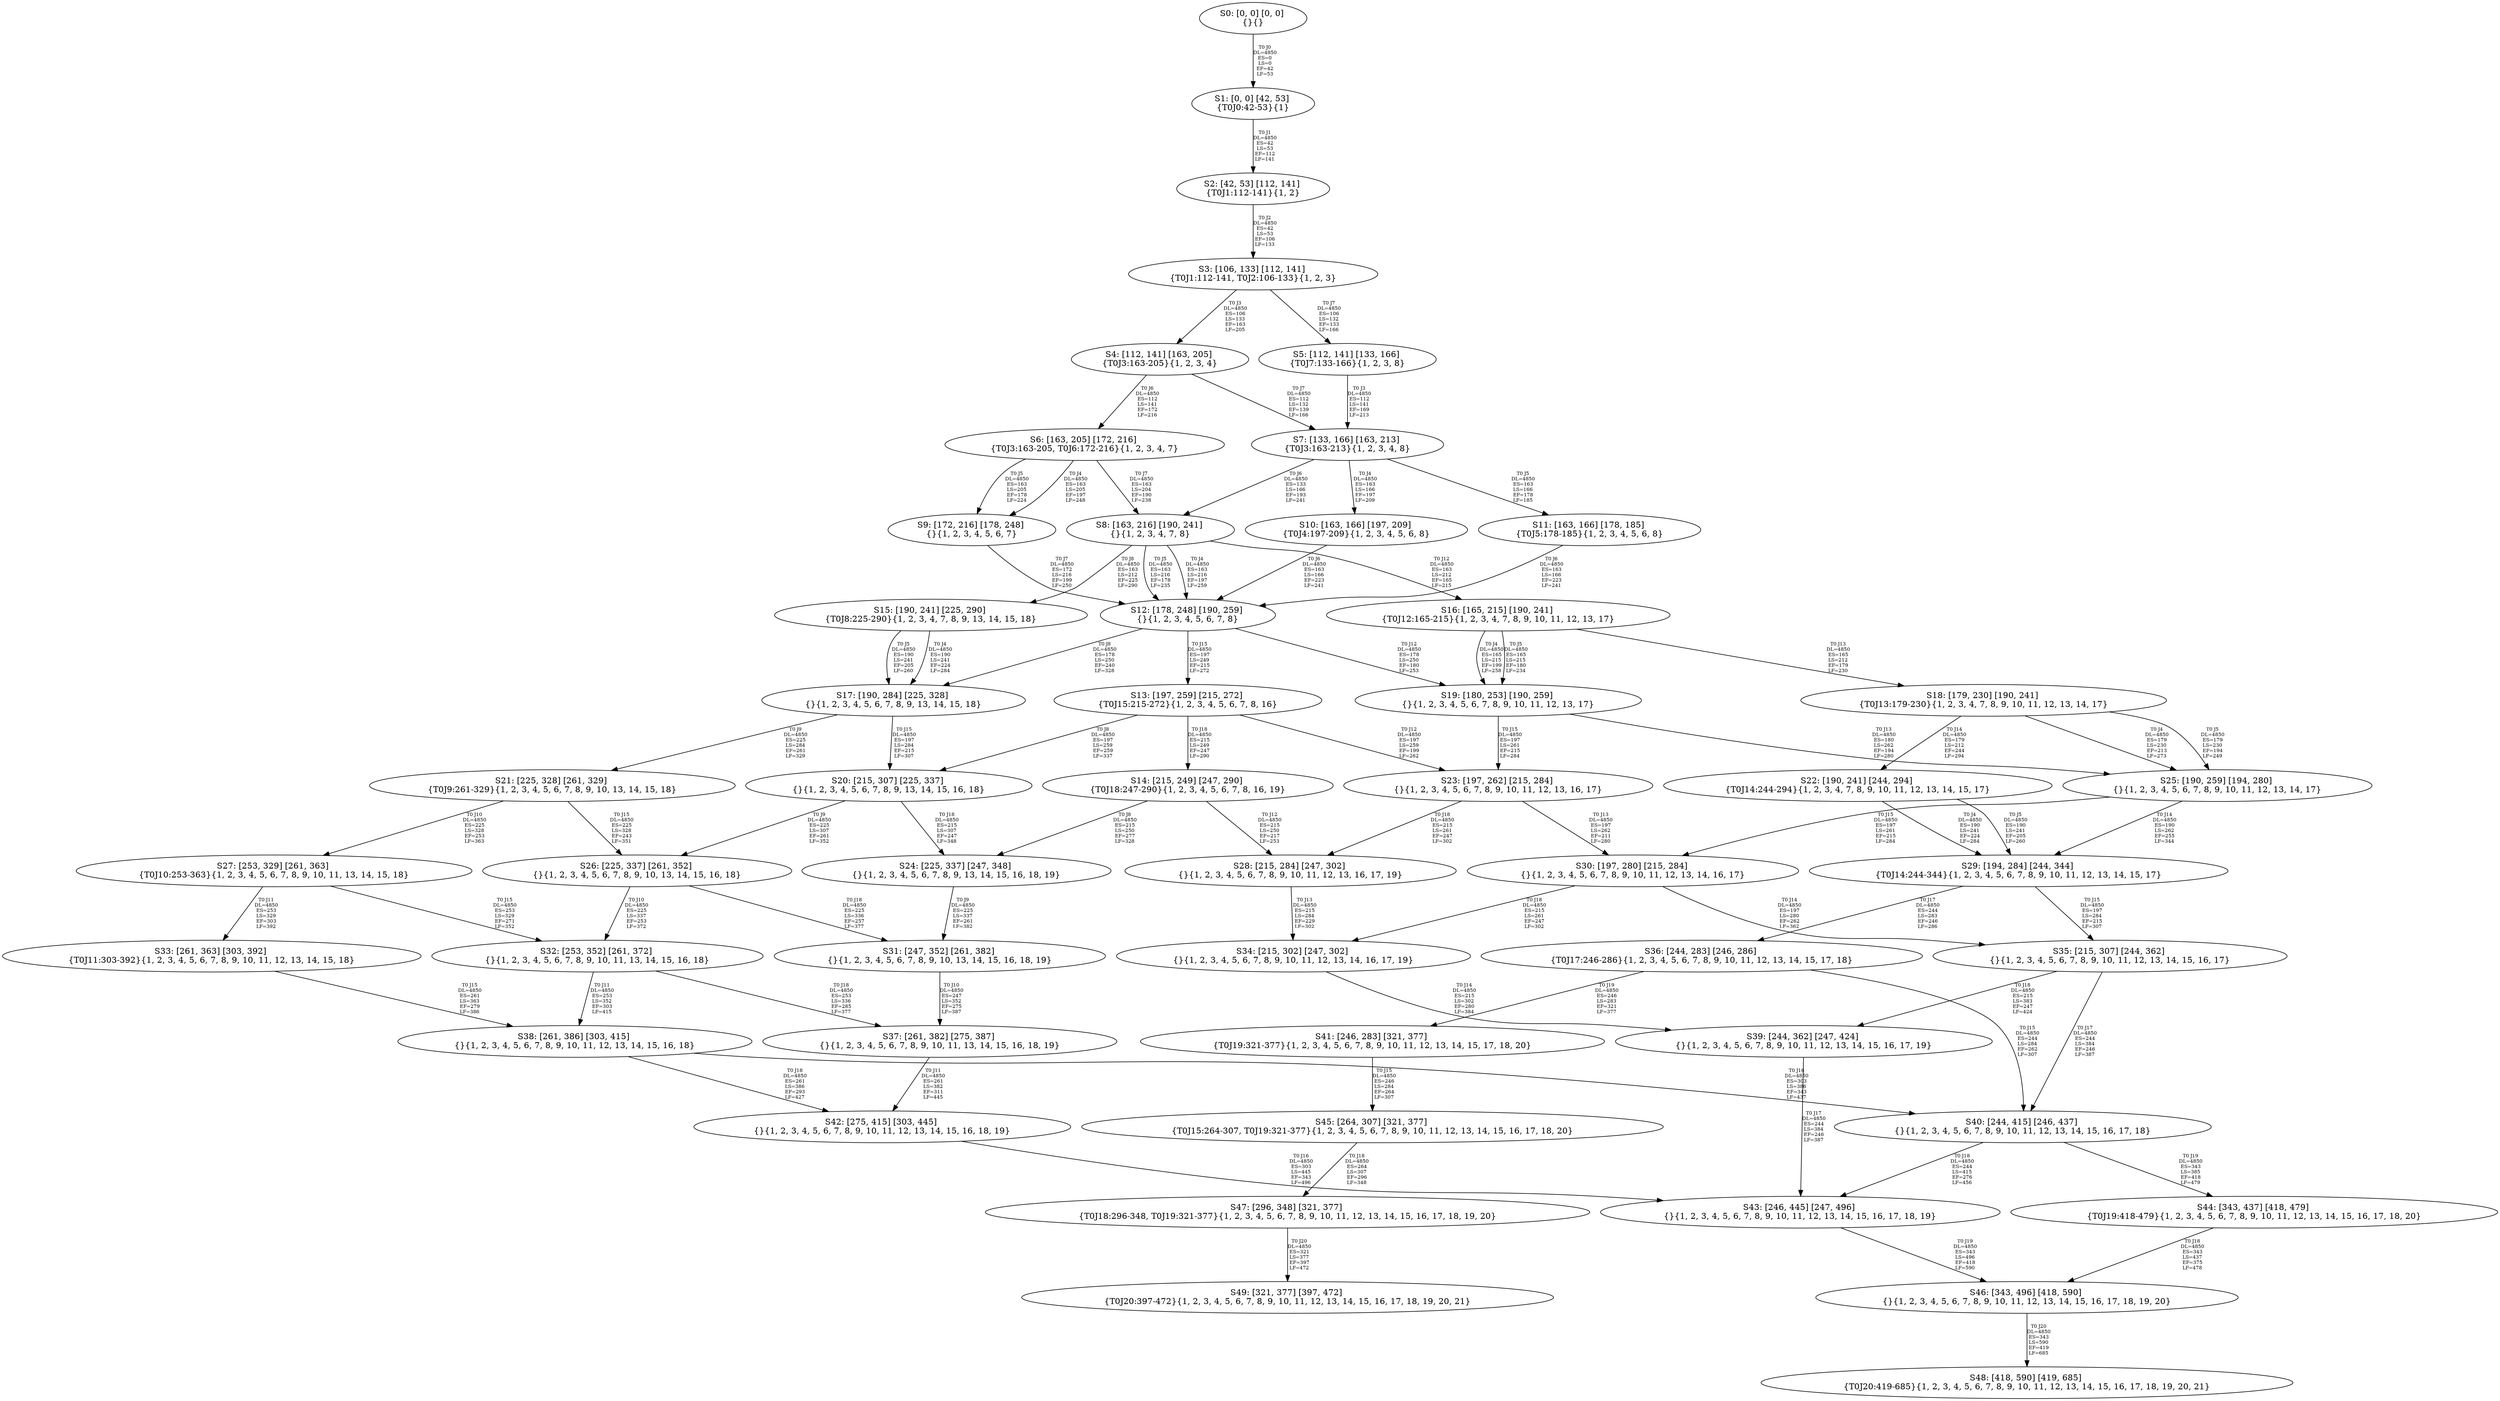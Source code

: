 digraph {
	S0[label="S0: [0, 0] [0, 0] \n{}{}"];
	S1[label="S1: [0, 0] [42, 53] \n{T0J0:42-53}{1}"];
	S2[label="S2: [42, 53] [112, 141] \n{T0J1:112-141}{1, 2}"];
	S3[label="S3: [106, 133] [112, 141] \n{T0J1:112-141, T0J2:106-133}{1, 2, 3}"];
	S4[label="S4: [112, 141] [163, 205] \n{T0J3:163-205}{1, 2, 3, 4}"];
	S5[label="S5: [112, 141] [133, 166] \n{T0J7:133-166}{1, 2, 3, 8}"];
	S6[label="S6: [163, 205] [172, 216] \n{T0J3:163-205, T0J6:172-216}{1, 2, 3, 4, 7}"];
	S7[label="S7: [133, 166] [163, 213] \n{T0J3:163-213}{1, 2, 3, 4, 8}"];
	S8[label="S8: [163, 216] [190, 241] \n{}{1, 2, 3, 4, 7, 8}"];
	S9[label="S9: [172, 216] [178, 248] \n{}{1, 2, 3, 4, 5, 6, 7}"];
	S10[label="S10: [163, 166] [197, 209] \n{T0J4:197-209}{1, 2, 3, 4, 5, 6, 8}"];
	S11[label="S11: [163, 166] [178, 185] \n{T0J5:178-185}{1, 2, 3, 4, 5, 6, 8}"];
	S12[label="S12: [178, 248] [190, 259] \n{}{1, 2, 3, 4, 5, 6, 7, 8}"];
	S13[label="S13: [197, 259] [215, 272] \n{T0J15:215-272}{1, 2, 3, 4, 5, 6, 7, 8, 16}"];
	S14[label="S14: [215, 249] [247, 290] \n{T0J18:247-290}{1, 2, 3, 4, 5, 6, 7, 8, 16, 19}"];
	S15[label="S15: [190, 241] [225, 290] \n{T0J8:225-290}{1, 2, 3, 4, 7, 8, 9, 13, 14, 15, 18}"];
	S16[label="S16: [165, 215] [190, 241] \n{T0J12:165-215}{1, 2, 3, 4, 7, 8, 9, 10, 11, 12, 13, 17}"];
	S17[label="S17: [190, 284] [225, 328] \n{}{1, 2, 3, 4, 5, 6, 7, 8, 9, 13, 14, 15, 18}"];
	S18[label="S18: [179, 230] [190, 241] \n{T0J13:179-230}{1, 2, 3, 4, 7, 8, 9, 10, 11, 12, 13, 14, 17}"];
	S19[label="S19: [180, 253] [190, 259] \n{}{1, 2, 3, 4, 5, 6, 7, 8, 9, 10, 11, 12, 13, 17}"];
	S20[label="S20: [215, 307] [225, 337] \n{}{1, 2, 3, 4, 5, 6, 7, 8, 9, 13, 14, 15, 16, 18}"];
	S21[label="S21: [225, 328] [261, 329] \n{T0J9:261-329}{1, 2, 3, 4, 5, 6, 7, 8, 9, 10, 13, 14, 15, 18}"];
	S22[label="S22: [190, 241] [244, 294] \n{T0J14:244-294}{1, 2, 3, 4, 7, 8, 9, 10, 11, 12, 13, 14, 15, 17}"];
	S23[label="S23: [197, 262] [215, 284] \n{}{1, 2, 3, 4, 5, 6, 7, 8, 9, 10, 11, 12, 13, 16, 17}"];
	S24[label="S24: [225, 337] [247, 348] \n{}{1, 2, 3, 4, 5, 6, 7, 8, 9, 13, 14, 15, 16, 18, 19}"];
	S25[label="S25: [190, 259] [194, 280] \n{}{1, 2, 3, 4, 5, 6, 7, 8, 9, 10, 11, 12, 13, 14, 17}"];
	S26[label="S26: [225, 337] [261, 352] \n{}{1, 2, 3, 4, 5, 6, 7, 8, 9, 10, 13, 14, 15, 16, 18}"];
	S27[label="S27: [253, 329] [261, 363] \n{T0J10:253-363}{1, 2, 3, 4, 5, 6, 7, 8, 9, 10, 11, 13, 14, 15, 18}"];
	S28[label="S28: [215, 284] [247, 302] \n{}{1, 2, 3, 4, 5, 6, 7, 8, 9, 10, 11, 12, 13, 16, 17, 19}"];
	S29[label="S29: [194, 284] [244, 344] \n{T0J14:244-344}{1, 2, 3, 4, 5, 6, 7, 8, 9, 10, 11, 12, 13, 14, 15, 17}"];
	S30[label="S30: [197, 280] [215, 284] \n{}{1, 2, 3, 4, 5, 6, 7, 8, 9, 10, 11, 12, 13, 14, 16, 17}"];
	S31[label="S31: [247, 352] [261, 382] \n{}{1, 2, 3, 4, 5, 6, 7, 8, 9, 10, 13, 14, 15, 16, 18, 19}"];
	S32[label="S32: [253, 352] [261, 372] \n{}{1, 2, 3, 4, 5, 6, 7, 8, 9, 10, 11, 13, 14, 15, 16, 18}"];
	S33[label="S33: [261, 363] [303, 392] \n{T0J11:303-392}{1, 2, 3, 4, 5, 6, 7, 8, 9, 10, 11, 12, 13, 14, 15, 18}"];
	S34[label="S34: [215, 302] [247, 302] \n{}{1, 2, 3, 4, 5, 6, 7, 8, 9, 10, 11, 12, 13, 14, 16, 17, 19}"];
	S35[label="S35: [215, 307] [244, 362] \n{}{1, 2, 3, 4, 5, 6, 7, 8, 9, 10, 11, 12, 13, 14, 15, 16, 17}"];
	S36[label="S36: [244, 283] [246, 286] \n{T0J17:246-286}{1, 2, 3, 4, 5, 6, 7, 8, 9, 10, 11, 12, 13, 14, 15, 17, 18}"];
	S37[label="S37: [261, 382] [275, 387] \n{}{1, 2, 3, 4, 5, 6, 7, 8, 9, 10, 11, 13, 14, 15, 16, 18, 19}"];
	S38[label="S38: [261, 386] [303, 415] \n{}{1, 2, 3, 4, 5, 6, 7, 8, 9, 10, 11, 12, 13, 14, 15, 16, 18}"];
	S39[label="S39: [244, 362] [247, 424] \n{}{1, 2, 3, 4, 5, 6, 7, 8, 9, 10, 11, 12, 13, 14, 15, 16, 17, 19}"];
	S40[label="S40: [244, 415] [246, 437] \n{}{1, 2, 3, 4, 5, 6, 7, 8, 9, 10, 11, 12, 13, 14, 15, 16, 17, 18}"];
	S41[label="S41: [246, 283] [321, 377] \n{T0J19:321-377}{1, 2, 3, 4, 5, 6, 7, 8, 9, 10, 11, 12, 13, 14, 15, 17, 18, 20}"];
	S42[label="S42: [275, 415] [303, 445] \n{}{1, 2, 3, 4, 5, 6, 7, 8, 9, 10, 11, 12, 13, 14, 15, 16, 18, 19}"];
	S43[label="S43: [246, 445] [247, 496] \n{}{1, 2, 3, 4, 5, 6, 7, 8, 9, 10, 11, 12, 13, 14, 15, 16, 17, 18, 19}"];
	S44[label="S44: [343, 437] [418, 479] \n{T0J19:418-479}{1, 2, 3, 4, 5, 6, 7, 8, 9, 10, 11, 12, 13, 14, 15, 16, 17, 18, 20}"];
	S45[label="S45: [264, 307] [321, 377] \n{T0J15:264-307, T0J19:321-377}{1, 2, 3, 4, 5, 6, 7, 8, 9, 10, 11, 12, 13, 14, 15, 16, 17, 18, 20}"];
	S46[label="S46: [343, 496] [418, 590] \n{}{1, 2, 3, 4, 5, 6, 7, 8, 9, 10, 11, 12, 13, 14, 15, 16, 17, 18, 19, 20}"];
	S47[label="S47: [296, 348] [321, 377] \n{T0J18:296-348, T0J19:321-377}{1, 2, 3, 4, 5, 6, 7, 8, 9, 10, 11, 12, 13, 14, 15, 16, 17, 18, 19, 20}"];
	S48[label="S48: [418, 590] [419, 685] \n{T0J20:419-685}{1, 2, 3, 4, 5, 6, 7, 8, 9, 10, 11, 12, 13, 14, 15, 16, 17, 18, 19, 20, 21}"];
	S49[label="S49: [321, 377] [397, 472] \n{T0J20:397-472}{1, 2, 3, 4, 5, 6, 7, 8, 9, 10, 11, 12, 13, 14, 15, 16, 17, 18, 19, 20, 21}"];
	S0 -> S1[label="T0 J0\nDL=4850\nES=0\nLS=0\nEF=42\nLF=53",fontsize=8];
	S1 -> S2[label="T0 J1\nDL=4850\nES=42\nLS=53\nEF=112\nLF=141",fontsize=8];
	S2 -> S3[label="T0 J2\nDL=4850\nES=42\nLS=53\nEF=106\nLF=133",fontsize=8];
	S3 -> S4[label="T0 J3\nDL=4850\nES=106\nLS=133\nEF=163\nLF=205",fontsize=8];
	S3 -> S5[label="T0 J7\nDL=4850\nES=106\nLS=132\nEF=133\nLF=166",fontsize=8];
	S4 -> S6[label="T0 J6\nDL=4850\nES=112\nLS=141\nEF=172\nLF=216",fontsize=8];
	S4 -> S7[label="T0 J7\nDL=4850\nES=112\nLS=132\nEF=139\nLF=166",fontsize=8];
	S5 -> S7[label="T0 J3\nDL=4850\nES=112\nLS=141\nEF=169\nLF=213",fontsize=8];
	S6 -> S9[label="T0 J4\nDL=4850\nES=163\nLS=205\nEF=197\nLF=248",fontsize=8];
	S6 -> S9[label="T0 J5\nDL=4850\nES=163\nLS=205\nEF=178\nLF=224",fontsize=8];
	S6 -> S8[label="T0 J7\nDL=4850\nES=163\nLS=204\nEF=190\nLF=238",fontsize=8];
	S7 -> S10[label="T0 J4\nDL=4850\nES=163\nLS=166\nEF=197\nLF=209",fontsize=8];
	S7 -> S11[label="T0 J5\nDL=4850\nES=163\nLS=166\nEF=178\nLF=185",fontsize=8];
	S7 -> S8[label="T0 J6\nDL=4850\nES=133\nLS=166\nEF=193\nLF=241",fontsize=8];
	S8 -> S12[label="T0 J4\nDL=4850\nES=163\nLS=216\nEF=197\nLF=259",fontsize=8];
	S8 -> S12[label="T0 J5\nDL=4850\nES=163\nLS=216\nEF=178\nLF=235",fontsize=8];
	S8 -> S15[label="T0 J8\nDL=4850\nES=163\nLS=212\nEF=225\nLF=290",fontsize=8];
	S8 -> S16[label="T0 J12\nDL=4850\nES=163\nLS=212\nEF=165\nLF=215",fontsize=8];
	S9 -> S12[label="T0 J7\nDL=4850\nES=172\nLS=216\nEF=199\nLF=250",fontsize=8];
	S10 -> S12[label="T0 J6\nDL=4850\nES=163\nLS=166\nEF=223\nLF=241",fontsize=8];
	S11 -> S12[label="T0 J6\nDL=4850\nES=163\nLS=166\nEF=223\nLF=241",fontsize=8];
	S12 -> S17[label="T0 J8\nDL=4850\nES=178\nLS=250\nEF=240\nLF=328",fontsize=8];
	S12 -> S19[label="T0 J12\nDL=4850\nES=178\nLS=250\nEF=180\nLF=253",fontsize=8];
	S12 -> S13[label="T0 J15\nDL=4850\nES=197\nLS=249\nEF=215\nLF=272",fontsize=8];
	S13 -> S20[label="T0 J8\nDL=4850\nES=197\nLS=259\nEF=259\nLF=337",fontsize=8];
	S13 -> S23[label="T0 J12\nDL=4850\nES=197\nLS=259\nEF=199\nLF=262",fontsize=8];
	S13 -> S14[label="T0 J18\nDL=4850\nES=215\nLS=249\nEF=247\nLF=290",fontsize=8];
	S14 -> S24[label="T0 J8\nDL=4850\nES=215\nLS=250\nEF=277\nLF=328",fontsize=8];
	S14 -> S28[label="T0 J12\nDL=4850\nES=215\nLS=250\nEF=217\nLF=253",fontsize=8];
	S15 -> S17[label="T0 J4\nDL=4850\nES=190\nLS=241\nEF=224\nLF=284",fontsize=8];
	S15 -> S17[label="T0 J5\nDL=4850\nES=190\nLS=241\nEF=205\nLF=260",fontsize=8];
	S16 -> S19[label="T0 J4\nDL=4850\nES=165\nLS=215\nEF=199\nLF=258",fontsize=8];
	S16 -> S19[label="T0 J5\nDL=4850\nES=165\nLS=215\nEF=180\nLF=234",fontsize=8];
	S16 -> S18[label="T0 J13\nDL=4850\nES=165\nLS=212\nEF=179\nLF=230",fontsize=8];
	S17 -> S21[label="T0 J9\nDL=4850\nES=225\nLS=284\nEF=261\nLF=329",fontsize=8];
	S17 -> S20[label="T0 J15\nDL=4850\nES=197\nLS=284\nEF=215\nLF=307",fontsize=8];
	S18 -> S25[label="T0 J4\nDL=4850\nES=179\nLS=230\nEF=213\nLF=273",fontsize=8];
	S18 -> S25[label="T0 J5\nDL=4850\nES=179\nLS=230\nEF=194\nLF=249",fontsize=8];
	S18 -> S22[label="T0 J14\nDL=4850\nES=179\nLS=212\nEF=244\nLF=294",fontsize=8];
	S19 -> S25[label="T0 J13\nDL=4850\nES=180\nLS=262\nEF=194\nLF=280",fontsize=8];
	S19 -> S23[label="T0 J15\nDL=4850\nES=197\nLS=261\nEF=215\nLF=284",fontsize=8];
	S20 -> S26[label="T0 J9\nDL=4850\nES=225\nLS=307\nEF=261\nLF=352",fontsize=8];
	S20 -> S24[label="T0 J18\nDL=4850\nES=215\nLS=307\nEF=247\nLF=348",fontsize=8];
	S21 -> S27[label="T0 J10\nDL=4850\nES=225\nLS=328\nEF=253\nLF=363",fontsize=8];
	S21 -> S26[label="T0 J15\nDL=4850\nES=225\nLS=328\nEF=243\nLF=351",fontsize=8];
	S22 -> S29[label="T0 J4\nDL=4850\nES=190\nLS=241\nEF=224\nLF=284",fontsize=8];
	S22 -> S29[label="T0 J5\nDL=4850\nES=190\nLS=241\nEF=205\nLF=260",fontsize=8];
	S23 -> S30[label="T0 J13\nDL=4850\nES=197\nLS=262\nEF=211\nLF=280",fontsize=8];
	S23 -> S28[label="T0 J18\nDL=4850\nES=215\nLS=261\nEF=247\nLF=302",fontsize=8];
	S24 -> S31[label="T0 J9\nDL=4850\nES=225\nLS=337\nEF=261\nLF=382",fontsize=8];
	S25 -> S29[label="T0 J14\nDL=4850\nES=190\nLS=262\nEF=255\nLF=344",fontsize=8];
	S25 -> S30[label="T0 J15\nDL=4850\nES=197\nLS=261\nEF=215\nLF=284",fontsize=8];
	S26 -> S32[label="T0 J10\nDL=4850\nES=225\nLS=337\nEF=253\nLF=372",fontsize=8];
	S26 -> S31[label="T0 J18\nDL=4850\nES=225\nLS=336\nEF=257\nLF=377",fontsize=8];
	S27 -> S33[label="T0 J11\nDL=4850\nES=253\nLS=329\nEF=303\nLF=392",fontsize=8];
	S27 -> S32[label="T0 J15\nDL=4850\nES=253\nLS=329\nEF=271\nLF=352",fontsize=8];
	S28 -> S34[label="T0 J13\nDL=4850\nES=215\nLS=284\nEF=229\nLF=302",fontsize=8];
	S29 -> S35[label="T0 J15\nDL=4850\nES=197\nLS=284\nEF=215\nLF=307",fontsize=8];
	S29 -> S36[label="T0 J17\nDL=4850\nES=244\nLS=283\nEF=246\nLF=286",fontsize=8];
	S30 -> S35[label="T0 J14\nDL=4850\nES=197\nLS=280\nEF=262\nLF=362",fontsize=8];
	S30 -> S34[label="T0 J18\nDL=4850\nES=215\nLS=261\nEF=247\nLF=302",fontsize=8];
	S31 -> S37[label="T0 J10\nDL=4850\nES=247\nLS=352\nEF=275\nLF=387",fontsize=8];
	S32 -> S38[label="T0 J11\nDL=4850\nES=253\nLS=352\nEF=303\nLF=415",fontsize=8];
	S32 -> S37[label="T0 J18\nDL=4850\nES=253\nLS=336\nEF=285\nLF=377",fontsize=8];
	S33 -> S38[label="T0 J15\nDL=4850\nES=261\nLS=363\nEF=279\nLF=386",fontsize=8];
	S34 -> S39[label="T0 J14\nDL=4850\nES=215\nLS=302\nEF=280\nLF=384",fontsize=8];
	S35 -> S40[label="T0 J17\nDL=4850\nES=244\nLS=384\nEF=246\nLF=387",fontsize=8];
	S35 -> S39[label="T0 J18\nDL=4850\nES=215\nLS=383\nEF=247\nLF=424",fontsize=8];
	S36 -> S40[label="T0 J15\nDL=4850\nES=244\nLS=284\nEF=262\nLF=307",fontsize=8];
	S36 -> S41[label="T0 J19\nDL=4850\nES=246\nLS=283\nEF=321\nLF=377",fontsize=8];
	S37 -> S42[label="T0 J11\nDL=4850\nES=261\nLS=382\nEF=311\nLF=445",fontsize=8];
	S38 -> S40[label="T0 J16\nDL=4850\nES=303\nLS=386\nEF=343\nLF=437",fontsize=8];
	S38 -> S42[label="T0 J18\nDL=4850\nES=261\nLS=386\nEF=293\nLF=427",fontsize=8];
	S39 -> S43[label="T0 J17\nDL=4850\nES=244\nLS=384\nEF=246\nLF=387",fontsize=8];
	S40 -> S43[label="T0 J18\nDL=4850\nES=244\nLS=415\nEF=276\nLF=456",fontsize=8];
	S40 -> S44[label="T0 J19\nDL=4850\nES=343\nLS=385\nEF=418\nLF=479",fontsize=8];
	S41 -> S45[label="T0 J15\nDL=4850\nES=246\nLS=284\nEF=264\nLF=307",fontsize=8];
	S42 -> S43[label="T0 J16\nDL=4850\nES=303\nLS=445\nEF=343\nLF=496",fontsize=8];
	S43 -> S46[label="T0 J19\nDL=4850\nES=343\nLS=496\nEF=418\nLF=590",fontsize=8];
	S44 -> S46[label="T0 J18\nDL=4850\nES=343\nLS=437\nEF=375\nLF=478",fontsize=8];
	S45 -> S47[label="T0 J18\nDL=4850\nES=264\nLS=307\nEF=296\nLF=348",fontsize=8];
	S46 -> S48[label="T0 J20\nDL=4850\nES=343\nLS=590\nEF=419\nLF=685",fontsize=8];
	S47 -> S49[label="T0 J20\nDL=4850\nES=321\nLS=377\nEF=397\nLF=472",fontsize=8];
}
